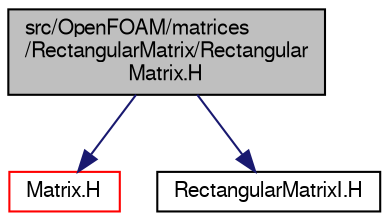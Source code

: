 digraph "src/OpenFOAM/matrices/RectangularMatrix/RectangularMatrix.H"
{
  bgcolor="transparent";
  edge [fontname="FreeSans",fontsize="10",labelfontname="FreeSans",labelfontsize="10"];
  node [fontname="FreeSans",fontsize="10",shape=record];
  Node0 [label="src/OpenFOAM/matrices\l/RectangularMatrix/Rectangular\lMatrix.H",height=0.2,width=0.4,color="black", fillcolor="grey75", style="filled", fontcolor="black"];
  Node0 -> Node1 [color="midnightblue",fontsize="10",style="solid",fontname="FreeSans"];
  Node1 [label="Matrix.H",height=0.2,width=0.4,color="red",URL="$a11006.html"];
  Node0 -> Node50 [color="midnightblue",fontsize="10",style="solid",fontname="FreeSans"];
  Node50 [label="RectangularMatrixI.H",height=0.2,width=0.4,color="black",URL="$a11018.html"];
}

